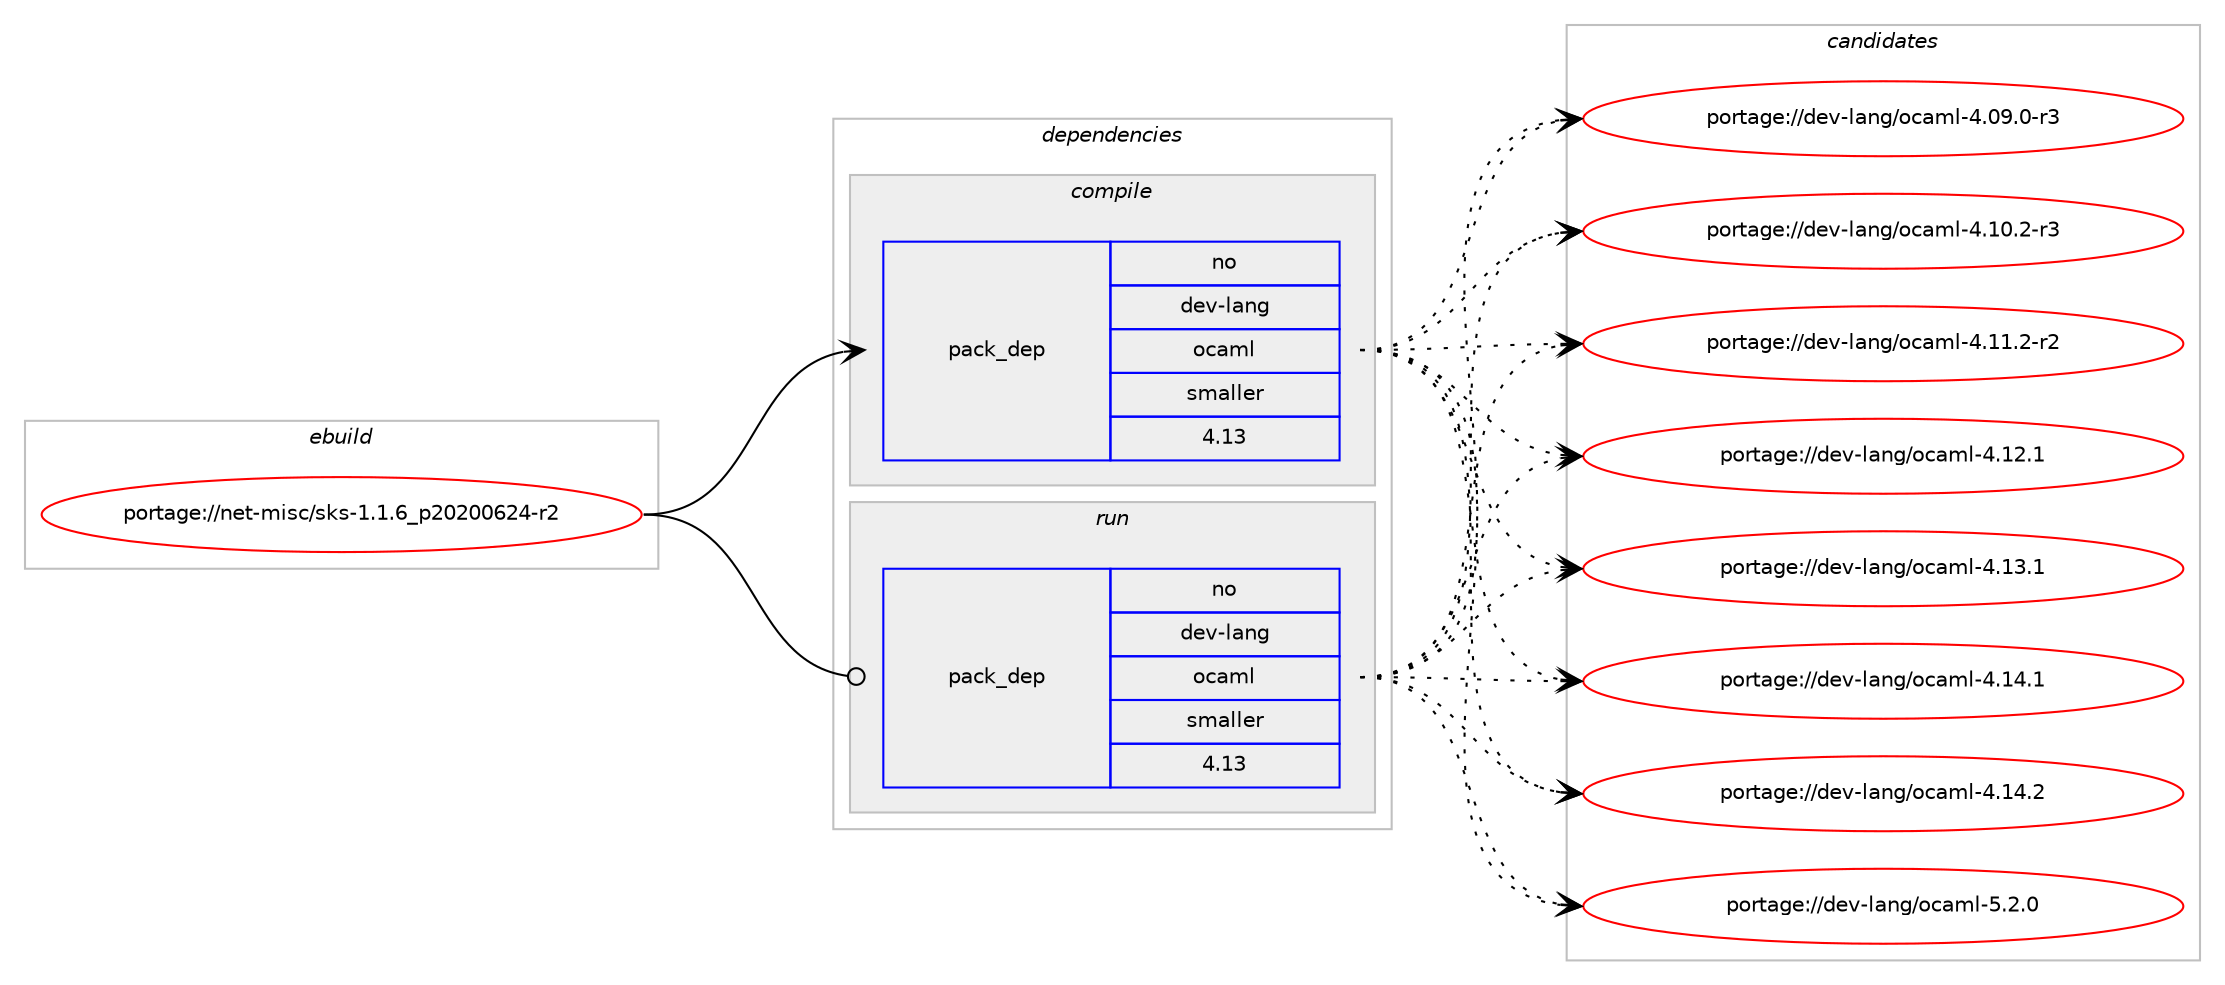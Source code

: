 digraph prolog {

# *************
# Graph options
# *************

newrank=true;
concentrate=true;
compound=true;
graph [rankdir=LR,fontname=Helvetica,fontsize=10,ranksep=1.5];#, ranksep=2.5, nodesep=0.2];
edge  [arrowhead=vee];
node  [fontname=Helvetica,fontsize=10];

# **********
# The ebuild
# **********

subgraph cluster_leftcol {
color=gray;
rank=same;
label=<<i>ebuild</i>>;
id [label="portage://net-misc/sks-1.1.6_p20200624-r2", color=red, width=4, href="../net-misc/sks-1.1.6_p20200624-r2.svg"];
}

# ****************
# The dependencies
# ****************

subgraph cluster_midcol {
color=gray;
label=<<i>dependencies</i>>;
subgraph cluster_compile {
fillcolor="#eeeeee";
style=filled;
label=<<i>compile</i>>;
# *** BEGIN UNKNOWN DEPENDENCY TYPE (TODO) ***
# id -> package_dependency(portage://net-misc/sks-1.1.6_p20200624-r2,install,no,acct-group,sks,none,[,,],[],[])
# *** END UNKNOWN DEPENDENCY TYPE (TODO) ***

# *** BEGIN UNKNOWN DEPENDENCY TYPE (TODO) ***
# id -> package_dependency(portage://net-misc/sks-1.1.6_p20200624-r2,install,no,acct-user,sks,none,[,,],[],[])
# *** END UNKNOWN DEPENDENCY TYPE (TODO) ***

subgraph pack91409 {
dependency190584 [label=<<TABLE BORDER="0" CELLBORDER="1" CELLSPACING="0" CELLPADDING="4" WIDTH="220"><TR><TD ROWSPAN="6" CELLPADDING="30">pack_dep</TD></TR><TR><TD WIDTH="110">no</TD></TR><TR><TD>dev-lang</TD></TR><TR><TD>ocaml</TD></TR><TR><TD>smaller</TD></TR><TR><TD>4.13</TD></TR></TABLE>>, shape=none, color=blue];
}
id:e -> dependency190584:w [weight=20,style="solid",arrowhead="vee"];
# *** BEGIN UNKNOWN DEPENDENCY TYPE (TODO) ***
# id -> package_dependency(portage://net-misc/sks-1.1.6_p20200624-r2,install,no,dev-ml,camlp4,none,[,,],any_same_slot,[])
# *** END UNKNOWN DEPENDENCY TYPE (TODO) ***

# *** BEGIN UNKNOWN DEPENDENCY TYPE (TODO) ***
# id -> package_dependency(portage://net-misc/sks-1.1.6_p20200624-r2,install,no,dev-ml,cryptokit,none,[,,],any_same_slot,[])
# *** END UNKNOWN DEPENDENCY TYPE (TODO) ***

# *** BEGIN UNKNOWN DEPENDENCY TYPE (TODO) ***
# id -> package_dependency(portage://net-misc/sks-1.1.6_p20200624-r2,install,no,dev-ml,findlib,none,[,,],[],[])
# *** END UNKNOWN DEPENDENCY TYPE (TODO) ***

# *** BEGIN UNKNOWN DEPENDENCY TYPE (TODO) ***
# id -> package_dependency(portage://net-misc/sks-1.1.6_p20200624-r2,install,no,dev-ml,num,none,[,,],any_same_slot,[])
# *** END UNKNOWN DEPENDENCY TYPE (TODO) ***

# *** BEGIN UNKNOWN DEPENDENCY TYPE (TODO) ***
# id -> package_dependency(portage://net-misc/sks-1.1.6_p20200624-r2,install,no,sys-libs,db,none,[,,],[slot(5.3)],[])
# *** END UNKNOWN DEPENDENCY TYPE (TODO) ***

}
subgraph cluster_compileandrun {
fillcolor="#eeeeee";
style=filled;
label=<<i>compile and run</i>>;
}
subgraph cluster_run {
fillcolor="#eeeeee";
style=filled;
label=<<i>run</i>>;
# *** BEGIN UNKNOWN DEPENDENCY TYPE (TODO) ***
# id -> package_dependency(portage://net-misc/sks-1.1.6_p20200624-r2,run,no,acct-group,sks,none,[,,],[],[])
# *** END UNKNOWN DEPENDENCY TYPE (TODO) ***

# *** BEGIN UNKNOWN DEPENDENCY TYPE (TODO) ***
# id -> package_dependency(portage://net-misc/sks-1.1.6_p20200624-r2,run,no,acct-user,sks,none,[,,],[],[])
# *** END UNKNOWN DEPENDENCY TYPE (TODO) ***

subgraph pack91410 {
dependency190585 [label=<<TABLE BORDER="0" CELLBORDER="1" CELLSPACING="0" CELLPADDING="4" WIDTH="220"><TR><TD ROWSPAN="6" CELLPADDING="30">pack_dep</TD></TR><TR><TD WIDTH="110">no</TD></TR><TR><TD>dev-lang</TD></TR><TR><TD>ocaml</TD></TR><TR><TD>smaller</TD></TR><TR><TD>4.13</TD></TR></TABLE>>, shape=none, color=blue];
}
id:e -> dependency190585:w [weight=20,style="solid",arrowhead="odot"];
# *** BEGIN UNKNOWN DEPENDENCY TYPE (TODO) ***
# id -> package_dependency(portage://net-misc/sks-1.1.6_p20200624-r2,run,no,dev-ml,camlp4,none,[,,],any_same_slot,[])
# *** END UNKNOWN DEPENDENCY TYPE (TODO) ***

# *** BEGIN UNKNOWN DEPENDENCY TYPE (TODO) ***
# id -> package_dependency(portage://net-misc/sks-1.1.6_p20200624-r2,run,no,dev-ml,cryptokit,none,[,,],any_same_slot,[])
# *** END UNKNOWN DEPENDENCY TYPE (TODO) ***

# *** BEGIN UNKNOWN DEPENDENCY TYPE (TODO) ***
# id -> package_dependency(portage://net-misc/sks-1.1.6_p20200624-r2,run,no,dev-ml,num,none,[,,],any_same_slot,[])
# *** END UNKNOWN DEPENDENCY TYPE (TODO) ***

# *** BEGIN UNKNOWN DEPENDENCY TYPE (TODO) ***
# id -> package_dependency(portage://net-misc/sks-1.1.6_p20200624-r2,run,no,sys-libs,db,none,[,,],[slot(5.3)],[])
# *** END UNKNOWN DEPENDENCY TYPE (TODO) ***

}
}

# **************
# The candidates
# **************

subgraph cluster_choices {
rank=same;
color=gray;
label=<<i>candidates</i>>;

subgraph choice91409 {
color=black;
nodesep=1;
choice1001011184510897110103471119997109108455246485746484511451 [label="portage://dev-lang/ocaml-4.09.0-r3", color=red, width=4,href="../dev-lang/ocaml-4.09.0-r3.svg"];
choice1001011184510897110103471119997109108455246494846504511451 [label="portage://dev-lang/ocaml-4.10.2-r3", color=red, width=4,href="../dev-lang/ocaml-4.10.2-r3.svg"];
choice1001011184510897110103471119997109108455246494946504511450 [label="portage://dev-lang/ocaml-4.11.2-r2", color=red, width=4,href="../dev-lang/ocaml-4.11.2-r2.svg"];
choice100101118451089711010347111999710910845524649504649 [label="portage://dev-lang/ocaml-4.12.1", color=red, width=4,href="../dev-lang/ocaml-4.12.1.svg"];
choice100101118451089711010347111999710910845524649514649 [label="portage://dev-lang/ocaml-4.13.1", color=red, width=4,href="../dev-lang/ocaml-4.13.1.svg"];
choice100101118451089711010347111999710910845524649524649 [label="portage://dev-lang/ocaml-4.14.1", color=red, width=4,href="../dev-lang/ocaml-4.14.1.svg"];
choice100101118451089711010347111999710910845524649524650 [label="portage://dev-lang/ocaml-4.14.2", color=red, width=4,href="../dev-lang/ocaml-4.14.2.svg"];
choice1001011184510897110103471119997109108455346504648 [label="portage://dev-lang/ocaml-5.2.0", color=red, width=4,href="../dev-lang/ocaml-5.2.0.svg"];
dependency190584:e -> choice1001011184510897110103471119997109108455246485746484511451:w [style=dotted,weight="100"];
dependency190584:e -> choice1001011184510897110103471119997109108455246494846504511451:w [style=dotted,weight="100"];
dependency190584:e -> choice1001011184510897110103471119997109108455246494946504511450:w [style=dotted,weight="100"];
dependency190584:e -> choice100101118451089711010347111999710910845524649504649:w [style=dotted,weight="100"];
dependency190584:e -> choice100101118451089711010347111999710910845524649514649:w [style=dotted,weight="100"];
dependency190584:e -> choice100101118451089711010347111999710910845524649524649:w [style=dotted,weight="100"];
dependency190584:e -> choice100101118451089711010347111999710910845524649524650:w [style=dotted,weight="100"];
dependency190584:e -> choice1001011184510897110103471119997109108455346504648:w [style=dotted,weight="100"];
}
subgraph choice91410 {
color=black;
nodesep=1;
choice1001011184510897110103471119997109108455246485746484511451 [label="portage://dev-lang/ocaml-4.09.0-r3", color=red, width=4,href="../dev-lang/ocaml-4.09.0-r3.svg"];
choice1001011184510897110103471119997109108455246494846504511451 [label="portage://dev-lang/ocaml-4.10.2-r3", color=red, width=4,href="../dev-lang/ocaml-4.10.2-r3.svg"];
choice1001011184510897110103471119997109108455246494946504511450 [label="portage://dev-lang/ocaml-4.11.2-r2", color=red, width=4,href="../dev-lang/ocaml-4.11.2-r2.svg"];
choice100101118451089711010347111999710910845524649504649 [label="portage://dev-lang/ocaml-4.12.1", color=red, width=4,href="../dev-lang/ocaml-4.12.1.svg"];
choice100101118451089711010347111999710910845524649514649 [label="portage://dev-lang/ocaml-4.13.1", color=red, width=4,href="../dev-lang/ocaml-4.13.1.svg"];
choice100101118451089711010347111999710910845524649524649 [label="portage://dev-lang/ocaml-4.14.1", color=red, width=4,href="../dev-lang/ocaml-4.14.1.svg"];
choice100101118451089711010347111999710910845524649524650 [label="portage://dev-lang/ocaml-4.14.2", color=red, width=4,href="../dev-lang/ocaml-4.14.2.svg"];
choice1001011184510897110103471119997109108455346504648 [label="portage://dev-lang/ocaml-5.2.0", color=red, width=4,href="../dev-lang/ocaml-5.2.0.svg"];
dependency190585:e -> choice1001011184510897110103471119997109108455246485746484511451:w [style=dotted,weight="100"];
dependency190585:e -> choice1001011184510897110103471119997109108455246494846504511451:w [style=dotted,weight="100"];
dependency190585:e -> choice1001011184510897110103471119997109108455246494946504511450:w [style=dotted,weight="100"];
dependency190585:e -> choice100101118451089711010347111999710910845524649504649:w [style=dotted,weight="100"];
dependency190585:e -> choice100101118451089711010347111999710910845524649514649:w [style=dotted,weight="100"];
dependency190585:e -> choice100101118451089711010347111999710910845524649524649:w [style=dotted,weight="100"];
dependency190585:e -> choice100101118451089711010347111999710910845524649524650:w [style=dotted,weight="100"];
dependency190585:e -> choice1001011184510897110103471119997109108455346504648:w [style=dotted,weight="100"];
}
}

}
